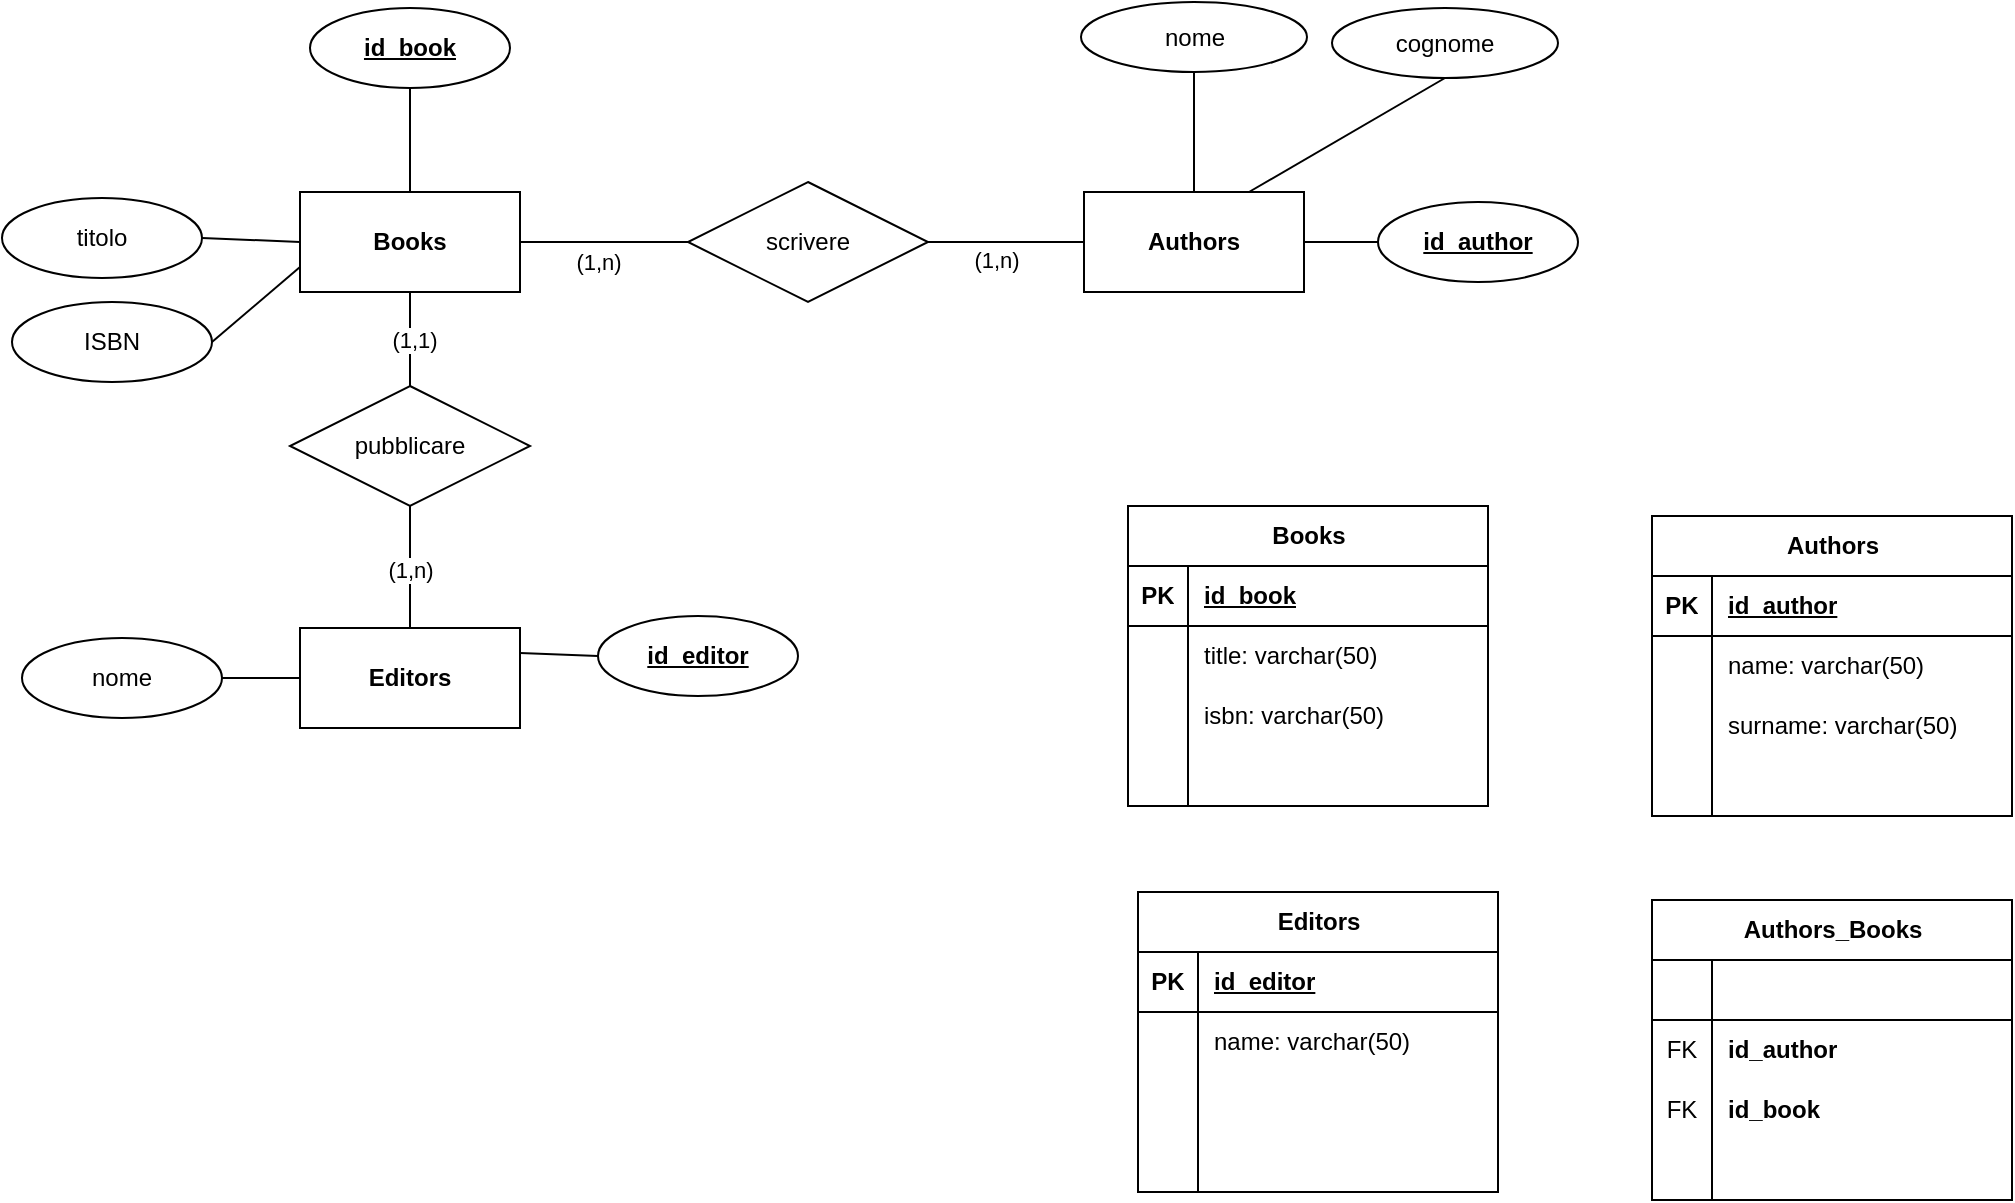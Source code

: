 <mxfile version="24.6.4" type="device">
  <diagram name="Pagina-1" id="-pLU-MQmg0SnC7NFv_B9">
    <mxGraphModel dx="1595" dy="615" grid="0" gridSize="10" guides="1" tooltips="1" connect="1" arrows="1" fold="1" page="0" pageScale="1" pageWidth="827" pageHeight="1169" math="0" shadow="0">
      <root>
        <mxCell id="0" />
        <mxCell id="1" parent="0" />
        <mxCell id="OueSQQXcSndmKWp4Wx_S-1" value="&lt;span style=&quot;font-weight: 700; text-wrap: nowrap;&quot;&gt;Books&lt;/span&gt;" style="html=1;whiteSpace=wrap;" vertex="1" parent="1">
          <mxGeometry x="141" y="188" width="110" height="50" as="geometry" />
        </mxCell>
        <mxCell id="OueSQQXcSndmKWp4Wx_S-2" value="&lt;span style=&quot;font-weight: 700; text-wrap: nowrap;&quot;&gt;Authors&lt;/span&gt;" style="html=1;whiteSpace=wrap;" vertex="1" parent="1">
          <mxGeometry x="533" y="188" width="110" height="50" as="geometry" />
        </mxCell>
        <mxCell id="OueSQQXcSndmKWp4Wx_S-3" value="&lt;span style=&quot;font-weight: 700; text-wrap: nowrap;&quot;&gt;Editors&lt;/span&gt;" style="html=1;whiteSpace=wrap;" vertex="1" parent="1">
          <mxGeometry x="141" y="406" width="110" height="50" as="geometry" />
        </mxCell>
        <mxCell id="OueSQQXcSndmKWp4Wx_S-4" value="scrivere" style="shape=rhombus;perimeter=rhombusPerimeter;whiteSpace=wrap;html=1;align=center;" vertex="1" parent="1">
          <mxGeometry x="335" y="183" width="120" height="60" as="geometry" />
        </mxCell>
        <mxCell id="OueSQQXcSndmKWp4Wx_S-5" value="pubblicare" style="shape=rhombus;perimeter=rhombusPerimeter;whiteSpace=wrap;html=1;align=center;" vertex="1" parent="1">
          <mxGeometry x="136" y="285" width="120" height="60" as="geometry" />
        </mxCell>
        <mxCell id="OueSQQXcSndmKWp4Wx_S-8" value="" style="endArrow=none;html=1;rounded=0;exitX=0.5;exitY=1;exitDx=0;exitDy=0;entryX=0.5;entryY=0;entryDx=0;entryDy=0;" edge="1" parent="1" source="OueSQQXcSndmKWp4Wx_S-1" target="OueSQQXcSndmKWp4Wx_S-5">
          <mxGeometry relative="1" as="geometry">
            <mxPoint x="332" y="380" as="sourcePoint" />
            <mxPoint x="492" y="380" as="targetPoint" />
          </mxGeometry>
        </mxCell>
        <mxCell id="OueSQQXcSndmKWp4Wx_S-20" value="(1,1)" style="edgeLabel;html=1;align=center;verticalAlign=middle;resizable=0;points=[];" vertex="1" connectable="0" parent="OueSQQXcSndmKWp4Wx_S-8">
          <mxGeometry x="0.021" y="2" relative="1" as="geometry">
            <mxPoint as="offset" />
          </mxGeometry>
        </mxCell>
        <mxCell id="OueSQQXcSndmKWp4Wx_S-9" value="" style="endArrow=none;html=1;rounded=0;exitX=0.5;exitY=1;exitDx=0;exitDy=0;entryX=0.5;entryY=0;entryDx=0;entryDy=0;" edge="1" parent="1" source="OueSQQXcSndmKWp4Wx_S-5" target="OueSQQXcSndmKWp4Wx_S-3">
          <mxGeometry relative="1" as="geometry">
            <mxPoint x="206" y="248" as="sourcePoint" />
            <mxPoint x="206" y="297" as="targetPoint" />
          </mxGeometry>
        </mxCell>
        <mxCell id="OueSQQXcSndmKWp4Wx_S-21" value="(1,n)" style="edgeLabel;html=1;align=center;verticalAlign=middle;resizable=0;points=[];" vertex="1" connectable="0" parent="OueSQQXcSndmKWp4Wx_S-9">
          <mxGeometry x="0.049" relative="1" as="geometry">
            <mxPoint as="offset" />
          </mxGeometry>
        </mxCell>
        <mxCell id="OueSQQXcSndmKWp4Wx_S-10" value="" style="endArrow=none;html=1;rounded=0;exitX=1;exitY=0.5;exitDx=0;exitDy=0;entryX=0;entryY=0.5;entryDx=0;entryDy=0;" edge="1" parent="1" source="OueSQQXcSndmKWp4Wx_S-1" target="OueSQQXcSndmKWp4Wx_S-4">
          <mxGeometry relative="1" as="geometry">
            <mxPoint x="216" y="258" as="sourcePoint" />
            <mxPoint x="216" y="307" as="targetPoint" />
          </mxGeometry>
        </mxCell>
        <mxCell id="OueSQQXcSndmKWp4Wx_S-12" value="(1,n)" style="edgeLabel;html=1;align=center;verticalAlign=middle;resizable=0;points=[];" vertex="1" connectable="0" parent="OueSQQXcSndmKWp4Wx_S-10">
          <mxGeometry x="0.309" y="-3" relative="1" as="geometry">
            <mxPoint x="-16" y="7" as="offset" />
          </mxGeometry>
        </mxCell>
        <mxCell id="OueSQQXcSndmKWp4Wx_S-11" value="" style="endArrow=none;html=1;rounded=0;exitX=1;exitY=0.5;exitDx=0;exitDy=0;entryX=0;entryY=0.5;entryDx=0;entryDy=0;" edge="1" parent="1" source="OueSQQXcSndmKWp4Wx_S-4" target="OueSQQXcSndmKWp4Wx_S-2">
          <mxGeometry relative="1" as="geometry">
            <mxPoint x="226" y="268" as="sourcePoint" />
            <mxPoint x="226" y="317" as="targetPoint" />
          </mxGeometry>
        </mxCell>
        <mxCell id="OueSQQXcSndmKWp4Wx_S-16" value="(1,n)" style="edgeLabel;html=1;align=center;verticalAlign=middle;resizable=0;points=[];" vertex="1" connectable="0" parent="OueSQQXcSndmKWp4Wx_S-11">
          <mxGeometry x="-0.051" y="5" relative="1" as="geometry">
            <mxPoint x="-3" y="14" as="offset" />
          </mxGeometry>
        </mxCell>
        <mxCell id="OueSQQXcSndmKWp4Wx_S-22" value="&lt;span style=&quot;font-weight: 700; text-align: left; text-decoration-line: underline;&quot;&gt;id_editor&lt;/span&gt;" style="ellipse;whiteSpace=wrap;html=1;align=center;" vertex="1" parent="1">
          <mxGeometry x="290" y="400" width="100" height="40" as="geometry" />
        </mxCell>
        <mxCell id="OueSQQXcSndmKWp4Wx_S-23" value="&lt;span style=&quot;font-weight: 700; text-align: left; text-decoration-line: underline;&quot;&gt;id_book&lt;/span&gt;" style="ellipse;whiteSpace=wrap;html=1;align=center;" vertex="1" parent="1">
          <mxGeometry x="146" y="96" width="100" height="40" as="geometry" />
        </mxCell>
        <mxCell id="OueSQQXcSndmKWp4Wx_S-24" value="&lt;span style=&quot;font-weight: 700; text-align: left; text-decoration-line: underline;&quot;&gt;id_author&lt;/span&gt;" style="ellipse;whiteSpace=wrap;html=1;align=center;" vertex="1" parent="1">
          <mxGeometry x="680" y="193" width="100" height="40" as="geometry" />
        </mxCell>
        <mxCell id="OueSQQXcSndmKWp4Wx_S-25" value="" style="endArrow=none;html=1;rounded=0;exitX=0.5;exitY=1;exitDx=0;exitDy=0;entryX=0.5;entryY=0;entryDx=0;entryDy=0;" edge="1" parent="1" source="OueSQQXcSndmKWp4Wx_S-23" target="OueSQQXcSndmKWp4Wx_S-1">
          <mxGeometry relative="1" as="geometry">
            <mxPoint x="332" y="380" as="sourcePoint" />
            <mxPoint x="492" y="380" as="targetPoint" />
          </mxGeometry>
        </mxCell>
        <mxCell id="OueSQQXcSndmKWp4Wx_S-26" value="" style="endArrow=none;html=1;rounded=0;exitX=0;exitY=0.5;exitDx=0;exitDy=0;entryX=1;entryY=0.25;entryDx=0;entryDy=0;" edge="1" parent="1" source="OueSQQXcSndmKWp4Wx_S-22" target="OueSQQXcSndmKWp4Wx_S-3">
          <mxGeometry relative="1" as="geometry">
            <mxPoint x="206" y="146" as="sourcePoint" />
            <mxPoint x="206" y="198" as="targetPoint" />
          </mxGeometry>
        </mxCell>
        <mxCell id="OueSQQXcSndmKWp4Wx_S-27" value="" style="endArrow=none;html=1;rounded=0;exitX=0;exitY=0.5;exitDx=0;exitDy=0;entryX=1;entryY=0.5;entryDx=0;entryDy=0;" edge="1" parent="1" source="OueSQQXcSndmKWp4Wx_S-24" target="OueSQQXcSndmKWp4Wx_S-2">
          <mxGeometry relative="1" as="geometry">
            <mxPoint x="300" y="430" as="sourcePoint" />
            <mxPoint x="261" y="429" as="targetPoint" />
          </mxGeometry>
        </mxCell>
        <mxCell id="OueSQQXcSndmKWp4Wx_S-28" value="titolo" style="ellipse;whiteSpace=wrap;html=1;align=center;" vertex="1" parent="1">
          <mxGeometry x="-8" y="191" width="100" height="40" as="geometry" />
        </mxCell>
        <mxCell id="OueSQQXcSndmKWp4Wx_S-29" value="" style="endArrow=none;html=1;rounded=0;exitX=1;exitY=0.5;exitDx=0;exitDy=0;entryX=0;entryY=0.5;entryDx=0;entryDy=0;" edge="1" parent="1" source="OueSQQXcSndmKWp4Wx_S-28" target="OueSQQXcSndmKWp4Wx_S-1">
          <mxGeometry relative="1" as="geometry">
            <mxPoint x="206" y="146" as="sourcePoint" />
            <mxPoint x="206" y="198" as="targetPoint" />
          </mxGeometry>
        </mxCell>
        <mxCell id="OueSQQXcSndmKWp4Wx_S-30" value="nome" style="ellipse;whiteSpace=wrap;html=1;align=center;" vertex="1" parent="1">
          <mxGeometry x="531.5" y="93" width="113" height="35" as="geometry" />
        </mxCell>
        <mxCell id="OueSQQXcSndmKWp4Wx_S-31" value="" style="endArrow=none;html=1;rounded=0;exitX=0.5;exitY=1;exitDx=0;exitDy=0;entryX=0.5;entryY=0;entryDx=0;entryDy=0;" edge="1" parent="1" source="OueSQQXcSndmKWp4Wx_S-30" target="OueSQQXcSndmKWp4Wx_S-2">
          <mxGeometry relative="1" as="geometry">
            <mxPoint x="206" y="146" as="sourcePoint" />
            <mxPoint x="206" y="198" as="targetPoint" />
          </mxGeometry>
        </mxCell>
        <mxCell id="OueSQQXcSndmKWp4Wx_S-32" value="nome" style="ellipse;whiteSpace=wrap;html=1;align=center;" vertex="1" parent="1">
          <mxGeometry x="2" y="411" width="100" height="40" as="geometry" />
        </mxCell>
        <mxCell id="OueSQQXcSndmKWp4Wx_S-33" value="" style="endArrow=none;html=1;rounded=0;exitX=1;exitY=0.5;exitDx=0;exitDy=0;entryX=0;entryY=0.5;entryDx=0;entryDy=0;" edge="1" parent="1" source="OueSQQXcSndmKWp4Wx_S-32" target="OueSQQXcSndmKWp4Wx_S-3">
          <mxGeometry relative="1" as="geometry">
            <mxPoint x="206" y="146" as="sourcePoint" />
            <mxPoint x="206" y="198" as="targetPoint" />
          </mxGeometry>
        </mxCell>
        <mxCell id="OueSQQXcSndmKWp4Wx_S-34" value="Books" style="shape=table;startSize=30;container=1;collapsible=1;childLayout=tableLayout;fixedRows=1;rowLines=0;fontStyle=1;align=center;resizeLast=1;html=1;" vertex="1" parent="1">
          <mxGeometry x="555" y="345" width="180" height="150" as="geometry" />
        </mxCell>
        <mxCell id="OueSQQXcSndmKWp4Wx_S-35" value="" style="shape=tableRow;horizontal=0;startSize=0;swimlaneHead=0;swimlaneBody=0;fillColor=none;collapsible=0;dropTarget=0;points=[[0,0.5],[1,0.5]];portConstraint=eastwest;top=0;left=0;right=0;bottom=1;" vertex="1" parent="OueSQQXcSndmKWp4Wx_S-34">
          <mxGeometry y="30" width="180" height="30" as="geometry" />
        </mxCell>
        <mxCell id="OueSQQXcSndmKWp4Wx_S-36" value="PK" style="shape=partialRectangle;connectable=0;fillColor=none;top=0;left=0;bottom=0;right=0;fontStyle=1;overflow=hidden;whiteSpace=wrap;html=1;" vertex="1" parent="OueSQQXcSndmKWp4Wx_S-35">
          <mxGeometry width="30" height="30" as="geometry">
            <mxRectangle width="30" height="30" as="alternateBounds" />
          </mxGeometry>
        </mxCell>
        <mxCell id="OueSQQXcSndmKWp4Wx_S-37" value="id_book" style="shape=partialRectangle;connectable=0;fillColor=none;top=0;left=0;bottom=0;right=0;align=left;spacingLeft=6;fontStyle=5;overflow=hidden;whiteSpace=wrap;html=1;" vertex="1" parent="OueSQQXcSndmKWp4Wx_S-35">
          <mxGeometry x="30" width="150" height="30" as="geometry">
            <mxRectangle width="150" height="30" as="alternateBounds" />
          </mxGeometry>
        </mxCell>
        <mxCell id="OueSQQXcSndmKWp4Wx_S-38" value="" style="shape=tableRow;horizontal=0;startSize=0;swimlaneHead=0;swimlaneBody=0;fillColor=none;collapsible=0;dropTarget=0;points=[[0,0.5],[1,0.5]];portConstraint=eastwest;top=0;left=0;right=0;bottom=0;" vertex="1" parent="OueSQQXcSndmKWp4Wx_S-34">
          <mxGeometry y="60" width="180" height="30" as="geometry" />
        </mxCell>
        <mxCell id="OueSQQXcSndmKWp4Wx_S-39" value="" style="shape=partialRectangle;connectable=0;fillColor=none;top=0;left=0;bottom=0;right=0;editable=1;overflow=hidden;whiteSpace=wrap;html=1;" vertex="1" parent="OueSQQXcSndmKWp4Wx_S-38">
          <mxGeometry width="30" height="30" as="geometry">
            <mxRectangle width="30" height="30" as="alternateBounds" />
          </mxGeometry>
        </mxCell>
        <mxCell id="OueSQQXcSndmKWp4Wx_S-40" value="title: varchar(50)" style="shape=partialRectangle;connectable=0;fillColor=none;top=0;left=0;bottom=0;right=0;align=left;spacingLeft=6;overflow=hidden;whiteSpace=wrap;html=1;" vertex="1" parent="OueSQQXcSndmKWp4Wx_S-38">
          <mxGeometry x="30" width="150" height="30" as="geometry">
            <mxRectangle width="150" height="30" as="alternateBounds" />
          </mxGeometry>
        </mxCell>
        <mxCell id="OueSQQXcSndmKWp4Wx_S-41" value="" style="shape=tableRow;horizontal=0;startSize=0;swimlaneHead=0;swimlaneBody=0;fillColor=none;collapsible=0;dropTarget=0;points=[[0,0.5],[1,0.5]];portConstraint=eastwest;top=0;left=0;right=0;bottom=0;" vertex="1" parent="OueSQQXcSndmKWp4Wx_S-34">
          <mxGeometry y="90" width="180" height="30" as="geometry" />
        </mxCell>
        <mxCell id="OueSQQXcSndmKWp4Wx_S-42" value="" style="shape=partialRectangle;connectable=0;fillColor=none;top=0;left=0;bottom=0;right=0;editable=1;overflow=hidden;whiteSpace=wrap;html=1;" vertex="1" parent="OueSQQXcSndmKWp4Wx_S-41">
          <mxGeometry width="30" height="30" as="geometry">
            <mxRectangle width="30" height="30" as="alternateBounds" />
          </mxGeometry>
        </mxCell>
        <mxCell id="OueSQQXcSndmKWp4Wx_S-43" value="isbn: varchar(50)" style="shape=partialRectangle;connectable=0;fillColor=none;top=0;left=0;bottom=0;right=0;align=left;spacingLeft=6;overflow=hidden;whiteSpace=wrap;html=1;" vertex="1" parent="OueSQQXcSndmKWp4Wx_S-41">
          <mxGeometry x="30" width="150" height="30" as="geometry">
            <mxRectangle width="150" height="30" as="alternateBounds" />
          </mxGeometry>
        </mxCell>
        <mxCell id="OueSQQXcSndmKWp4Wx_S-44" value="" style="shape=tableRow;horizontal=0;startSize=0;swimlaneHead=0;swimlaneBody=0;fillColor=none;collapsible=0;dropTarget=0;points=[[0,0.5],[1,0.5]];portConstraint=eastwest;top=0;left=0;right=0;bottom=0;" vertex="1" parent="OueSQQXcSndmKWp4Wx_S-34">
          <mxGeometry y="120" width="180" height="30" as="geometry" />
        </mxCell>
        <mxCell id="OueSQQXcSndmKWp4Wx_S-45" value="" style="shape=partialRectangle;connectable=0;fillColor=none;top=0;left=0;bottom=0;right=0;editable=1;overflow=hidden;whiteSpace=wrap;html=1;" vertex="1" parent="OueSQQXcSndmKWp4Wx_S-44">
          <mxGeometry width="30" height="30" as="geometry">
            <mxRectangle width="30" height="30" as="alternateBounds" />
          </mxGeometry>
        </mxCell>
        <mxCell id="OueSQQXcSndmKWp4Wx_S-46" value="" style="shape=partialRectangle;connectable=0;fillColor=none;top=0;left=0;bottom=0;right=0;align=left;spacingLeft=6;overflow=hidden;whiteSpace=wrap;html=1;" vertex="1" parent="OueSQQXcSndmKWp4Wx_S-44">
          <mxGeometry x="30" width="150" height="30" as="geometry">
            <mxRectangle width="150" height="30" as="alternateBounds" />
          </mxGeometry>
        </mxCell>
        <mxCell id="OueSQQXcSndmKWp4Wx_S-47" value="Editors" style="shape=table;startSize=30;container=1;collapsible=1;childLayout=tableLayout;fixedRows=1;rowLines=0;fontStyle=1;align=center;resizeLast=1;html=1;" vertex="1" parent="1">
          <mxGeometry x="560" y="538" width="180" height="150" as="geometry" />
        </mxCell>
        <mxCell id="OueSQQXcSndmKWp4Wx_S-48" value="" style="shape=tableRow;horizontal=0;startSize=0;swimlaneHead=0;swimlaneBody=0;fillColor=none;collapsible=0;dropTarget=0;points=[[0,0.5],[1,0.5]];portConstraint=eastwest;top=0;left=0;right=0;bottom=1;" vertex="1" parent="OueSQQXcSndmKWp4Wx_S-47">
          <mxGeometry y="30" width="180" height="30" as="geometry" />
        </mxCell>
        <mxCell id="OueSQQXcSndmKWp4Wx_S-49" value="PK" style="shape=partialRectangle;connectable=0;fillColor=none;top=0;left=0;bottom=0;right=0;fontStyle=1;overflow=hidden;whiteSpace=wrap;html=1;" vertex="1" parent="OueSQQXcSndmKWp4Wx_S-48">
          <mxGeometry width="30" height="30" as="geometry">
            <mxRectangle width="30" height="30" as="alternateBounds" />
          </mxGeometry>
        </mxCell>
        <mxCell id="OueSQQXcSndmKWp4Wx_S-50" value="id_editor" style="shape=partialRectangle;connectable=0;fillColor=none;top=0;left=0;bottom=0;right=0;align=left;spacingLeft=6;fontStyle=5;overflow=hidden;whiteSpace=wrap;html=1;" vertex="1" parent="OueSQQXcSndmKWp4Wx_S-48">
          <mxGeometry x="30" width="150" height="30" as="geometry">
            <mxRectangle width="150" height="30" as="alternateBounds" />
          </mxGeometry>
        </mxCell>
        <mxCell id="OueSQQXcSndmKWp4Wx_S-51" value="" style="shape=tableRow;horizontal=0;startSize=0;swimlaneHead=0;swimlaneBody=0;fillColor=none;collapsible=0;dropTarget=0;points=[[0,0.5],[1,0.5]];portConstraint=eastwest;top=0;left=0;right=0;bottom=0;" vertex="1" parent="OueSQQXcSndmKWp4Wx_S-47">
          <mxGeometry y="60" width="180" height="30" as="geometry" />
        </mxCell>
        <mxCell id="OueSQQXcSndmKWp4Wx_S-52" value="" style="shape=partialRectangle;connectable=0;fillColor=none;top=0;left=0;bottom=0;right=0;editable=1;overflow=hidden;whiteSpace=wrap;html=1;" vertex="1" parent="OueSQQXcSndmKWp4Wx_S-51">
          <mxGeometry width="30" height="30" as="geometry">
            <mxRectangle width="30" height="30" as="alternateBounds" />
          </mxGeometry>
        </mxCell>
        <mxCell id="OueSQQXcSndmKWp4Wx_S-53" value="name: varchar(50)" style="shape=partialRectangle;connectable=0;fillColor=none;top=0;left=0;bottom=0;right=0;align=left;spacingLeft=6;overflow=hidden;whiteSpace=wrap;html=1;" vertex="1" parent="OueSQQXcSndmKWp4Wx_S-51">
          <mxGeometry x="30" width="150" height="30" as="geometry">
            <mxRectangle width="150" height="30" as="alternateBounds" />
          </mxGeometry>
        </mxCell>
        <mxCell id="OueSQQXcSndmKWp4Wx_S-54" value="" style="shape=tableRow;horizontal=0;startSize=0;swimlaneHead=0;swimlaneBody=0;fillColor=none;collapsible=0;dropTarget=0;points=[[0,0.5],[1,0.5]];portConstraint=eastwest;top=0;left=0;right=0;bottom=0;" vertex="1" parent="OueSQQXcSndmKWp4Wx_S-47">
          <mxGeometry y="90" width="180" height="30" as="geometry" />
        </mxCell>
        <mxCell id="OueSQQXcSndmKWp4Wx_S-55" value="" style="shape=partialRectangle;connectable=0;fillColor=none;top=0;left=0;bottom=0;right=0;editable=1;overflow=hidden;whiteSpace=wrap;html=1;" vertex="1" parent="OueSQQXcSndmKWp4Wx_S-54">
          <mxGeometry width="30" height="30" as="geometry">
            <mxRectangle width="30" height="30" as="alternateBounds" />
          </mxGeometry>
        </mxCell>
        <mxCell id="OueSQQXcSndmKWp4Wx_S-56" value="" style="shape=partialRectangle;connectable=0;fillColor=none;top=0;left=0;bottom=0;right=0;align=left;spacingLeft=6;overflow=hidden;whiteSpace=wrap;html=1;" vertex="1" parent="OueSQQXcSndmKWp4Wx_S-54">
          <mxGeometry x="30" width="150" height="30" as="geometry">
            <mxRectangle width="150" height="30" as="alternateBounds" />
          </mxGeometry>
        </mxCell>
        <mxCell id="OueSQQXcSndmKWp4Wx_S-57" value="" style="shape=tableRow;horizontal=0;startSize=0;swimlaneHead=0;swimlaneBody=0;fillColor=none;collapsible=0;dropTarget=0;points=[[0,0.5],[1,0.5]];portConstraint=eastwest;top=0;left=0;right=0;bottom=0;" vertex="1" parent="OueSQQXcSndmKWp4Wx_S-47">
          <mxGeometry y="120" width="180" height="30" as="geometry" />
        </mxCell>
        <mxCell id="OueSQQXcSndmKWp4Wx_S-58" value="" style="shape=partialRectangle;connectable=0;fillColor=none;top=0;left=0;bottom=0;right=0;editable=1;overflow=hidden;whiteSpace=wrap;html=1;" vertex="1" parent="OueSQQXcSndmKWp4Wx_S-57">
          <mxGeometry width="30" height="30" as="geometry">
            <mxRectangle width="30" height="30" as="alternateBounds" />
          </mxGeometry>
        </mxCell>
        <mxCell id="OueSQQXcSndmKWp4Wx_S-59" value="" style="shape=partialRectangle;connectable=0;fillColor=none;top=0;left=0;bottom=0;right=0;align=left;spacingLeft=6;overflow=hidden;whiteSpace=wrap;html=1;" vertex="1" parent="OueSQQXcSndmKWp4Wx_S-57">
          <mxGeometry x="30" width="150" height="30" as="geometry">
            <mxRectangle width="150" height="30" as="alternateBounds" />
          </mxGeometry>
        </mxCell>
        <mxCell id="OueSQQXcSndmKWp4Wx_S-60" value="Authors_Books" style="shape=table;startSize=30;container=1;collapsible=1;childLayout=tableLayout;fixedRows=1;rowLines=0;fontStyle=1;align=center;resizeLast=1;html=1;" vertex="1" parent="1">
          <mxGeometry x="817" y="542" width="180" height="150" as="geometry" />
        </mxCell>
        <mxCell id="OueSQQXcSndmKWp4Wx_S-61" value="" style="shape=tableRow;horizontal=0;startSize=0;swimlaneHead=0;swimlaneBody=0;fillColor=none;collapsible=0;dropTarget=0;points=[[0,0.5],[1,0.5]];portConstraint=eastwest;top=0;left=0;right=0;bottom=1;" vertex="1" parent="OueSQQXcSndmKWp4Wx_S-60">
          <mxGeometry y="30" width="180" height="30" as="geometry" />
        </mxCell>
        <mxCell id="OueSQQXcSndmKWp4Wx_S-62" value="" style="shape=partialRectangle;connectable=0;fillColor=none;top=0;left=0;bottom=0;right=0;fontStyle=1;overflow=hidden;whiteSpace=wrap;html=1;" vertex="1" parent="OueSQQXcSndmKWp4Wx_S-61">
          <mxGeometry width="30" height="30" as="geometry">
            <mxRectangle width="30" height="30" as="alternateBounds" />
          </mxGeometry>
        </mxCell>
        <mxCell id="OueSQQXcSndmKWp4Wx_S-63" value="" style="shape=partialRectangle;connectable=0;fillColor=none;top=0;left=0;bottom=0;right=0;align=left;spacingLeft=6;fontStyle=5;overflow=hidden;whiteSpace=wrap;html=1;" vertex="1" parent="OueSQQXcSndmKWp4Wx_S-61">
          <mxGeometry x="30" width="150" height="30" as="geometry">
            <mxRectangle width="150" height="30" as="alternateBounds" />
          </mxGeometry>
        </mxCell>
        <mxCell id="OueSQQXcSndmKWp4Wx_S-64" value="" style="shape=tableRow;horizontal=0;startSize=0;swimlaneHead=0;swimlaneBody=0;fillColor=none;collapsible=0;dropTarget=0;points=[[0,0.5],[1,0.5]];portConstraint=eastwest;top=0;left=0;right=0;bottom=0;" vertex="1" parent="OueSQQXcSndmKWp4Wx_S-60">
          <mxGeometry y="60" width="180" height="30" as="geometry" />
        </mxCell>
        <mxCell id="OueSQQXcSndmKWp4Wx_S-65" value="FK" style="shape=partialRectangle;connectable=0;fillColor=none;top=0;left=0;bottom=0;right=0;editable=1;overflow=hidden;whiteSpace=wrap;html=1;" vertex="1" parent="OueSQQXcSndmKWp4Wx_S-64">
          <mxGeometry width="30" height="30" as="geometry">
            <mxRectangle width="30" height="30" as="alternateBounds" />
          </mxGeometry>
        </mxCell>
        <mxCell id="OueSQQXcSndmKWp4Wx_S-66" value="&lt;span style=&quot;font-weight: 700;&quot;&gt;id_author&lt;/span&gt;" style="shape=partialRectangle;connectable=0;fillColor=none;top=0;left=0;bottom=0;right=0;align=left;spacingLeft=6;overflow=hidden;whiteSpace=wrap;html=1;" vertex="1" parent="OueSQQXcSndmKWp4Wx_S-64">
          <mxGeometry x="30" width="150" height="30" as="geometry">
            <mxRectangle width="150" height="30" as="alternateBounds" />
          </mxGeometry>
        </mxCell>
        <mxCell id="OueSQQXcSndmKWp4Wx_S-67" value="" style="shape=tableRow;horizontal=0;startSize=0;swimlaneHead=0;swimlaneBody=0;fillColor=none;collapsible=0;dropTarget=0;points=[[0,0.5],[1,0.5]];portConstraint=eastwest;top=0;left=0;right=0;bottom=0;" vertex="1" parent="OueSQQXcSndmKWp4Wx_S-60">
          <mxGeometry y="90" width="180" height="30" as="geometry" />
        </mxCell>
        <mxCell id="OueSQQXcSndmKWp4Wx_S-68" value="FK" style="shape=partialRectangle;connectable=0;fillColor=none;top=0;left=0;bottom=0;right=0;editable=1;overflow=hidden;whiteSpace=wrap;html=1;" vertex="1" parent="OueSQQXcSndmKWp4Wx_S-67">
          <mxGeometry width="30" height="30" as="geometry">
            <mxRectangle width="30" height="30" as="alternateBounds" />
          </mxGeometry>
        </mxCell>
        <mxCell id="OueSQQXcSndmKWp4Wx_S-69" value="&lt;span style=&quot;font-weight: 700;&quot;&gt;id_book&lt;/span&gt;" style="shape=partialRectangle;connectable=0;fillColor=none;top=0;left=0;bottom=0;right=0;align=left;spacingLeft=6;overflow=hidden;whiteSpace=wrap;html=1;" vertex="1" parent="OueSQQXcSndmKWp4Wx_S-67">
          <mxGeometry x="30" width="150" height="30" as="geometry">
            <mxRectangle width="150" height="30" as="alternateBounds" />
          </mxGeometry>
        </mxCell>
        <mxCell id="OueSQQXcSndmKWp4Wx_S-70" value="" style="shape=tableRow;horizontal=0;startSize=0;swimlaneHead=0;swimlaneBody=0;fillColor=none;collapsible=0;dropTarget=0;points=[[0,0.5],[1,0.5]];portConstraint=eastwest;top=0;left=0;right=0;bottom=0;" vertex="1" parent="OueSQQXcSndmKWp4Wx_S-60">
          <mxGeometry y="120" width="180" height="30" as="geometry" />
        </mxCell>
        <mxCell id="OueSQQXcSndmKWp4Wx_S-71" value="" style="shape=partialRectangle;connectable=0;fillColor=none;top=0;left=0;bottom=0;right=0;editable=1;overflow=hidden;whiteSpace=wrap;html=1;" vertex="1" parent="OueSQQXcSndmKWp4Wx_S-70">
          <mxGeometry width="30" height="30" as="geometry">
            <mxRectangle width="30" height="30" as="alternateBounds" />
          </mxGeometry>
        </mxCell>
        <mxCell id="OueSQQXcSndmKWp4Wx_S-72" value="" style="shape=partialRectangle;connectable=0;fillColor=none;top=0;left=0;bottom=0;right=0;align=left;spacingLeft=6;overflow=hidden;whiteSpace=wrap;html=1;" vertex="1" parent="OueSQQXcSndmKWp4Wx_S-70">
          <mxGeometry x="30" width="150" height="30" as="geometry">
            <mxRectangle width="150" height="30" as="alternateBounds" />
          </mxGeometry>
        </mxCell>
        <mxCell id="OueSQQXcSndmKWp4Wx_S-73" value="Authors" style="shape=table;startSize=30;container=1;collapsible=1;childLayout=tableLayout;fixedRows=1;rowLines=0;fontStyle=1;align=center;resizeLast=1;html=1;" vertex="1" parent="1">
          <mxGeometry x="817" y="350" width="180" height="150" as="geometry" />
        </mxCell>
        <mxCell id="OueSQQXcSndmKWp4Wx_S-74" value="" style="shape=tableRow;horizontal=0;startSize=0;swimlaneHead=0;swimlaneBody=0;fillColor=none;collapsible=0;dropTarget=0;points=[[0,0.5],[1,0.5]];portConstraint=eastwest;top=0;left=0;right=0;bottom=1;" vertex="1" parent="OueSQQXcSndmKWp4Wx_S-73">
          <mxGeometry y="30" width="180" height="30" as="geometry" />
        </mxCell>
        <mxCell id="OueSQQXcSndmKWp4Wx_S-75" value="PK" style="shape=partialRectangle;connectable=0;fillColor=none;top=0;left=0;bottom=0;right=0;fontStyle=1;overflow=hidden;whiteSpace=wrap;html=1;" vertex="1" parent="OueSQQXcSndmKWp4Wx_S-74">
          <mxGeometry width="30" height="30" as="geometry">
            <mxRectangle width="30" height="30" as="alternateBounds" />
          </mxGeometry>
        </mxCell>
        <mxCell id="OueSQQXcSndmKWp4Wx_S-76" value="id_author" style="shape=partialRectangle;connectable=0;fillColor=none;top=0;left=0;bottom=0;right=0;align=left;spacingLeft=6;fontStyle=5;overflow=hidden;whiteSpace=wrap;html=1;" vertex="1" parent="OueSQQXcSndmKWp4Wx_S-74">
          <mxGeometry x="30" width="150" height="30" as="geometry">
            <mxRectangle width="150" height="30" as="alternateBounds" />
          </mxGeometry>
        </mxCell>
        <mxCell id="OueSQQXcSndmKWp4Wx_S-77" value="" style="shape=tableRow;horizontal=0;startSize=0;swimlaneHead=0;swimlaneBody=0;fillColor=none;collapsible=0;dropTarget=0;points=[[0,0.5],[1,0.5]];portConstraint=eastwest;top=0;left=0;right=0;bottom=0;" vertex="1" parent="OueSQQXcSndmKWp4Wx_S-73">
          <mxGeometry y="60" width="180" height="30" as="geometry" />
        </mxCell>
        <mxCell id="OueSQQXcSndmKWp4Wx_S-78" value="" style="shape=partialRectangle;connectable=0;fillColor=none;top=0;left=0;bottom=0;right=0;editable=1;overflow=hidden;whiteSpace=wrap;html=1;" vertex="1" parent="OueSQQXcSndmKWp4Wx_S-77">
          <mxGeometry width="30" height="30" as="geometry">
            <mxRectangle width="30" height="30" as="alternateBounds" />
          </mxGeometry>
        </mxCell>
        <mxCell id="OueSQQXcSndmKWp4Wx_S-79" value="name: varchar(50)" style="shape=partialRectangle;connectable=0;fillColor=none;top=0;left=0;bottom=0;right=0;align=left;spacingLeft=6;overflow=hidden;whiteSpace=wrap;html=1;" vertex="1" parent="OueSQQXcSndmKWp4Wx_S-77">
          <mxGeometry x="30" width="150" height="30" as="geometry">
            <mxRectangle width="150" height="30" as="alternateBounds" />
          </mxGeometry>
        </mxCell>
        <mxCell id="OueSQQXcSndmKWp4Wx_S-80" value="" style="shape=tableRow;horizontal=0;startSize=0;swimlaneHead=0;swimlaneBody=0;fillColor=none;collapsible=0;dropTarget=0;points=[[0,0.5],[1,0.5]];portConstraint=eastwest;top=0;left=0;right=0;bottom=0;" vertex="1" parent="OueSQQXcSndmKWp4Wx_S-73">
          <mxGeometry y="90" width="180" height="30" as="geometry" />
        </mxCell>
        <mxCell id="OueSQQXcSndmKWp4Wx_S-81" value="" style="shape=partialRectangle;connectable=0;fillColor=none;top=0;left=0;bottom=0;right=0;editable=1;overflow=hidden;whiteSpace=wrap;html=1;" vertex="1" parent="OueSQQXcSndmKWp4Wx_S-80">
          <mxGeometry width="30" height="30" as="geometry">
            <mxRectangle width="30" height="30" as="alternateBounds" />
          </mxGeometry>
        </mxCell>
        <mxCell id="OueSQQXcSndmKWp4Wx_S-82" value="surname: varchar(50)" style="shape=partialRectangle;connectable=0;fillColor=none;top=0;left=0;bottom=0;right=0;align=left;spacingLeft=6;overflow=hidden;whiteSpace=wrap;html=1;" vertex="1" parent="OueSQQXcSndmKWp4Wx_S-80">
          <mxGeometry x="30" width="150" height="30" as="geometry">
            <mxRectangle width="150" height="30" as="alternateBounds" />
          </mxGeometry>
        </mxCell>
        <mxCell id="OueSQQXcSndmKWp4Wx_S-83" value="" style="shape=tableRow;horizontal=0;startSize=0;swimlaneHead=0;swimlaneBody=0;fillColor=none;collapsible=0;dropTarget=0;points=[[0,0.5],[1,0.5]];portConstraint=eastwest;top=0;left=0;right=0;bottom=0;" vertex="1" parent="OueSQQXcSndmKWp4Wx_S-73">
          <mxGeometry y="120" width="180" height="30" as="geometry" />
        </mxCell>
        <mxCell id="OueSQQXcSndmKWp4Wx_S-84" value="" style="shape=partialRectangle;connectable=0;fillColor=none;top=0;left=0;bottom=0;right=0;editable=1;overflow=hidden;whiteSpace=wrap;html=1;" vertex="1" parent="OueSQQXcSndmKWp4Wx_S-83">
          <mxGeometry width="30" height="30" as="geometry">
            <mxRectangle width="30" height="30" as="alternateBounds" />
          </mxGeometry>
        </mxCell>
        <mxCell id="OueSQQXcSndmKWp4Wx_S-85" value="" style="shape=partialRectangle;connectable=0;fillColor=none;top=0;left=0;bottom=0;right=0;align=left;spacingLeft=6;overflow=hidden;whiteSpace=wrap;html=1;" vertex="1" parent="OueSQQXcSndmKWp4Wx_S-83">
          <mxGeometry x="30" width="150" height="30" as="geometry">
            <mxRectangle width="150" height="30" as="alternateBounds" />
          </mxGeometry>
        </mxCell>
        <mxCell id="OueSQQXcSndmKWp4Wx_S-90" value="cognome" style="ellipse;whiteSpace=wrap;html=1;align=center;" vertex="1" parent="1">
          <mxGeometry x="657" y="96" width="113" height="35" as="geometry" />
        </mxCell>
        <mxCell id="OueSQQXcSndmKWp4Wx_S-91" value="" style="endArrow=none;html=1;rounded=0;exitX=0.5;exitY=1;exitDx=0;exitDy=0;entryX=0.75;entryY=0;entryDx=0;entryDy=0;" edge="1" parent="1" source="OueSQQXcSndmKWp4Wx_S-90" target="OueSQQXcSndmKWp4Wx_S-2">
          <mxGeometry relative="1" as="geometry">
            <mxPoint x="598" y="138" as="sourcePoint" />
            <mxPoint x="598" y="198" as="targetPoint" />
          </mxGeometry>
        </mxCell>
        <mxCell id="OueSQQXcSndmKWp4Wx_S-92" value="ISBN" style="ellipse;whiteSpace=wrap;html=1;align=center;" vertex="1" parent="1">
          <mxGeometry x="-3" y="243" width="100" height="40" as="geometry" />
        </mxCell>
        <mxCell id="OueSQQXcSndmKWp4Wx_S-93" value="" style="endArrow=none;html=1;rounded=0;exitX=1;exitY=0.5;exitDx=0;exitDy=0;entryX=0;entryY=0.75;entryDx=0;entryDy=0;" edge="1" parent="1" source="OueSQQXcSndmKWp4Wx_S-92" target="OueSQQXcSndmKWp4Wx_S-1">
          <mxGeometry relative="1" as="geometry">
            <mxPoint x="211" y="198" as="sourcePoint" />
            <mxPoint x="146" y="265" as="targetPoint" />
          </mxGeometry>
        </mxCell>
      </root>
    </mxGraphModel>
  </diagram>
</mxfile>
